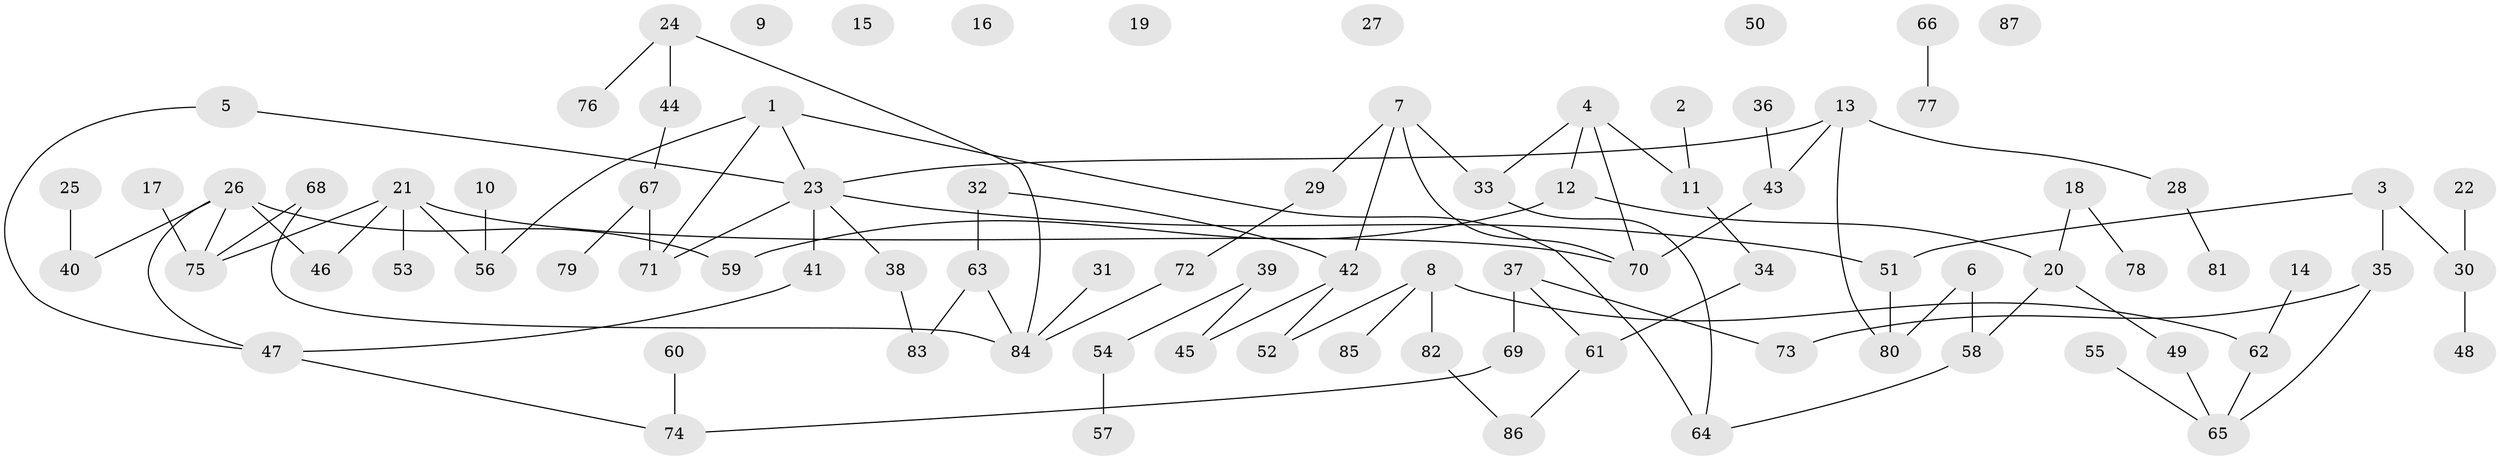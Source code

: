 // coarse degree distribution, {9: 0.022222222222222223, 3: 0.2, 2: 0.35555555555555557, 7: 0.022222222222222223, 4: 0.15555555555555556, 5: 0.044444444444444446, 1: 0.2}
// Generated by graph-tools (version 1.1) at 2025/48/03/04/25 22:48:20]
// undirected, 87 vertices, 98 edges
graph export_dot {
  node [color=gray90,style=filled];
  1;
  2;
  3;
  4;
  5;
  6;
  7;
  8;
  9;
  10;
  11;
  12;
  13;
  14;
  15;
  16;
  17;
  18;
  19;
  20;
  21;
  22;
  23;
  24;
  25;
  26;
  27;
  28;
  29;
  30;
  31;
  32;
  33;
  34;
  35;
  36;
  37;
  38;
  39;
  40;
  41;
  42;
  43;
  44;
  45;
  46;
  47;
  48;
  49;
  50;
  51;
  52;
  53;
  54;
  55;
  56;
  57;
  58;
  59;
  60;
  61;
  62;
  63;
  64;
  65;
  66;
  67;
  68;
  69;
  70;
  71;
  72;
  73;
  74;
  75;
  76;
  77;
  78;
  79;
  80;
  81;
  82;
  83;
  84;
  85;
  86;
  87;
  1 -- 23;
  1 -- 56;
  1 -- 64;
  1 -- 71;
  2 -- 11;
  3 -- 30;
  3 -- 35;
  3 -- 51;
  4 -- 11;
  4 -- 12;
  4 -- 33;
  4 -- 70;
  5 -- 23;
  5 -- 47;
  6 -- 58;
  6 -- 80;
  7 -- 29;
  7 -- 33;
  7 -- 42;
  7 -- 70;
  8 -- 52;
  8 -- 62;
  8 -- 82;
  8 -- 85;
  10 -- 56;
  11 -- 34;
  12 -- 20;
  12 -- 59;
  13 -- 23;
  13 -- 28;
  13 -- 43;
  13 -- 80;
  14 -- 62;
  17 -- 75;
  18 -- 20;
  18 -- 78;
  20 -- 49;
  20 -- 58;
  21 -- 46;
  21 -- 53;
  21 -- 56;
  21 -- 70;
  21 -- 75;
  22 -- 30;
  23 -- 38;
  23 -- 41;
  23 -- 51;
  23 -- 71;
  24 -- 44;
  24 -- 76;
  24 -- 84;
  25 -- 40;
  26 -- 40;
  26 -- 46;
  26 -- 47;
  26 -- 59;
  26 -- 75;
  28 -- 81;
  29 -- 72;
  30 -- 48;
  31 -- 84;
  32 -- 42;
  32 -- 63;
  33 -- 64;
  34 -- 61;
  35 -- 65;
  35 -- 73;
  36 -- 43;
  37 -- 61;
  37 -- 69;
  37 -- 73;
  38 -- 83;
  39 -- 45;
  39 -- 54;
  41 -- 47;
  42 -- 45;
  42 -- 52;
  43 -- 70;
  44 -- 67;
  47 -- 74;
  49 -- 65;
  51 -- 80;
  54 -- 57;
  55 -- 65;
  58 -- 64;
  60 -- 74;
  61 -- 86;
  62 -- 65;
  63 -- 83;
  63 -- 84;
  66 -- 77;
  67 -- 71;
  67 -- 79;
  68 -- 75;
  68 -- 84;
  69 -- 74;
  72 -- 84;
  82 -- 86;
}
